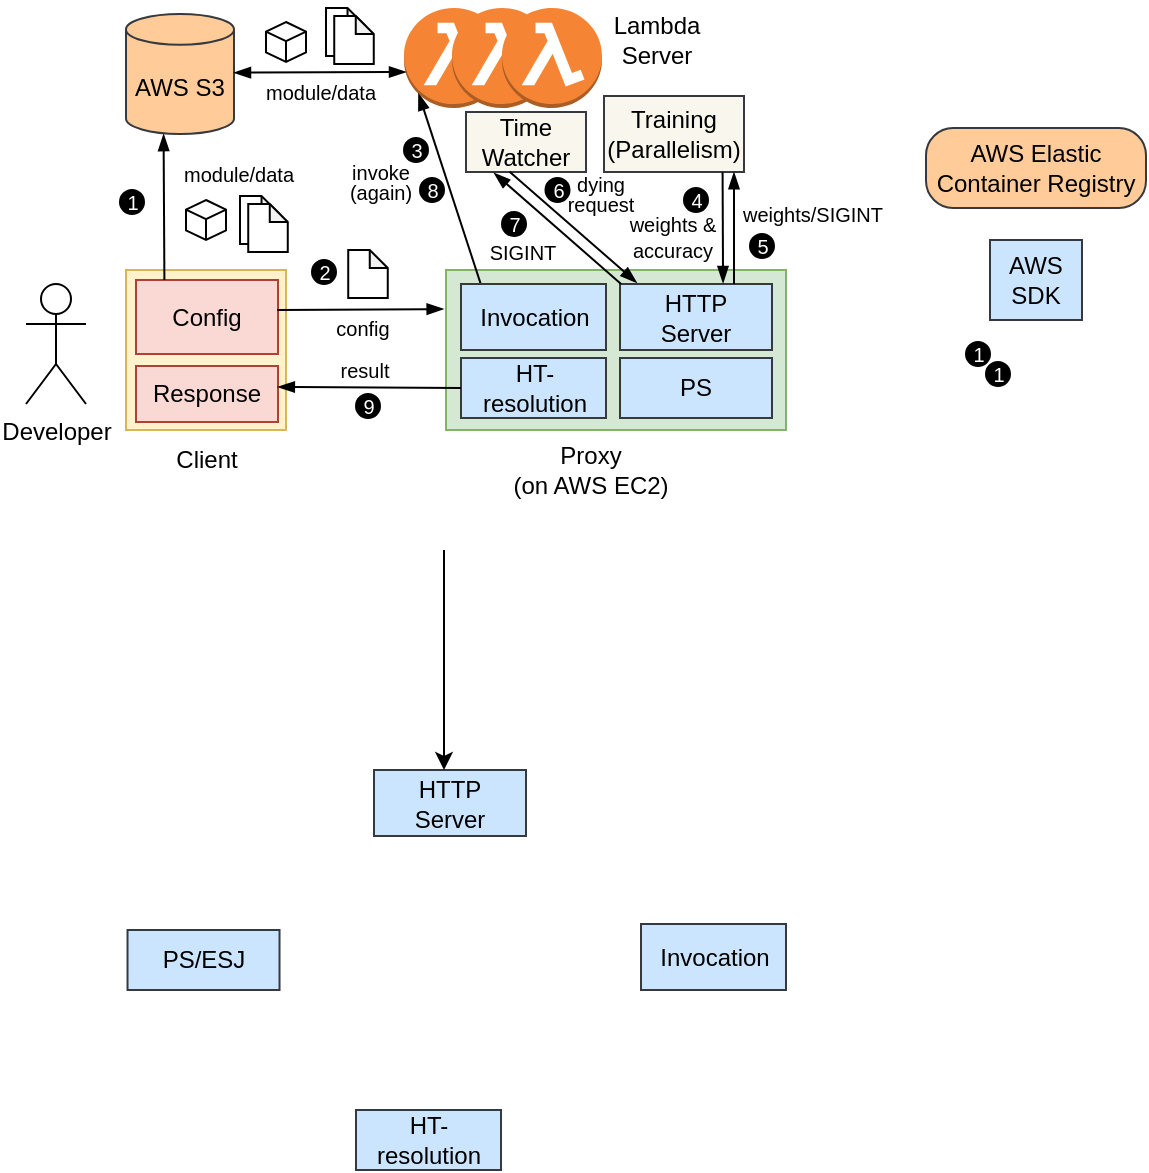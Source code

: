 <mxfile version="21.6.2" type="device">
  <diagram name="第 1 页" id="vYGmFmP2Lva24OXTDVVa">
    <mxGraphModel dx="711" dy="395" grid="1" gridSize="10" guides="1" tooltips="1" connect="1" arrows="1" fold="1" page="1" pageScale="1" pageWidth="827" pageHeight="1169" math="0" shadow="0">
      <root>
        <mxCell id="0" />
        <mxCell id="1" parent="0" />
        <mxCell id="W96TtfsmjG_kAXLoIAcG-10" value="&lt;font style=&quot;font-size: 10px;&quot;&gt;weights/SIGINT&lt;/font&gt;" style="text;html=1;align=center;verticalAlign=middle;resizable=0;points=[];autosize=1;strokeColor=none;fillColor=none;" vertex="1" parent="1">
          <mxGeometry x="498" y="197" width="90" height="30" as="geometry" />
        </mxCell>
        <mxCell id="W96TtfsmjG_kAXLoIAcG-3" value="&lt;p style=&quot;line-height: 100%;&quot;&gt;&lt;font style=&quot;font-size: 10px;&quot;&gt;weights &amp;amp; &lt;br&gt;&lt;font style=&quot;font-size: 10px;&quot;&gt;accuracy&lt;/font&gt;&lt;/font&gt;&lt;/p&gt;" style="text;html=1;align=center;verticalAlign=middle;resizable=0;points=[];autosize=1;strokeColor=none;fillColor=none;" vertex="1" parent="1">
          <mxGeometry x="438" y="193" width="70" height="60" as="geometry" />
        </mxCell>
        <mxCell id="W96TtfsmjG_kAXLoIAcG-2" value="&lt;p style=&quot;line-height: 110%;&quot;&gt;&lt;font style=&quot;font-size: 10px;&quot;&gt;SIGINT&lt;br style=&quot;font-size: 10px;&quot;&gt;&lt;/font&gt;&lt;/p&gt;" style="text;html=1;align=center;verticalAlign=middle;resizable=0;points=[];autosize=1;strokeColor=none;fillColor=none;fontSize=10;" vertex="1" parent="1">
          <mxGeometry x="367.5" y="211" width="60" height="40" as="geometry" />
        </mxCell>
        <mxCell id="PV-bu-QnKwdIhHbQrde8-3" value="&lt;p style=&quot;line-height: 100%;&quot;&gt;&lt;font style=&quot;font-size: 10px;&quot;&gt;dying&lt;br style=&quot;font-size: 10px;&quot;&gt;request&lt;br style=&quot;font-size: 10px;&quot;&gt;&lt;/font&gt;&lt;/p&gt;" style="text;html=1;align=center;verticalAlign=middle;resizable=0;points=[];autosize=1;strokeColor=none;fillColor=none;fontSize=10;" parent="1" vertex="1">
          <mxGeometry x="407" y="177" width="60" height="50" as="geometry" />
        </mxCell>
        <mxCell id="0ty1MtPIsn8DT-ruyWdK-3" value="AWS Elastic Container Registry" style="rounded=1;whiteSpace=wrap;html=1;fillColor=#ffcc99;strokeColor=#36393d;arcSize=34;" parent="1" vertex="1">
          <mxGeometry x="600" y="169" width="110" height="40" as="geometry" />
        </mxCell>
        <mxCell id="0ty1MtPIsn8DT-ruyWdK-4" value="AWS S3" style="shape=cylinder3;whiteSpace=wrap;html=1;boundedLbl=1;backgroundOutline=1;size=7.692;fillColor=#ffcc99;strokeColor=#36393d;" parent="1" vertex="1">
          <mxGeometry x="200" y="112" width="54" height="60" as="geometry" />
        </mxCell>
        <mxCell id="0ty1MtPIsn8DT-ruyWdK-6" value="" style="outlineConnect=0;dashed=0;verticalLabelPosition=bottom;verticalAlign=top;align=center;html=1;shape=mxgraph.aws3.lambda_function;fillColor=#F58534;gradientColor=none;" parent="1" vertex="1">
          <mxGeometry x="339" y="109" width="50" height="50" as="geometry" />
        </mxCell>
        <mxCell id="0ty1MtPIsn8DT-ruyWdK-8" value="" style="rounded=0;whiteSpace=wrap;html=1;fillColor=#fff2cc;strokeColor=#d6b656;" parent="1" vertex="1">
          <mxGeometry x="200" y="240" width="80" height="80" as="geometry" />
        </mxCell>
        <mxCell id="0ty1MtPIsn8DT-ruyWdK-1" value="AWS SDK" style="rounded=0;whiteSpace=wrap;html=1;fillColor=#cce5ff;strokeColor=#36393d;" parent="1" vertex="1">
          <mxGeometry x="632" y="225" width="46" height="40" as="geometry" />
        </mxCell>
        <mxCell id="0ty1MtPIsn8DT-ruyWdK-10" value="Developer" style="shape=umlActor;verticalLabelPosition=bottom;verticalAlign=top;html=1;outlineConnect=0;" parent="1" vertex="1">
          <mxGeometry x="150" y="247" width="30" height="60" as="geometry" />
        </mxCell>
        <mxCell id="0ty1MtPIsn8DT-ruyWdK-14" value="&lt;font style=&quot;font-size: 10px;&quot;&gt;module/data&lt;/font&gt;" style="text;html=1;align=center;verticalAlign=middle;resizable=0;points=[];autosize=1;strokeColor=none;fillColor=none;rotation=0;" parent="1" vertex="1">
          <mxGeometry x="216" y="177" width="80" height="30" as="geometry" />
        </mxCell>
        <mxCell id="0ty1MtPIsn8DT-ruyWdK-17" value="Client" style="text;html=1;align=center;verticalAlign=middle;resizable=0;points=[];autosize=1;strokeColor=none;fillColor=none;" parent="1" vertex="1">
          <mxGeometry x="215" y="320" width="50" height="30" as="geometry" />
        </mxCell>
        <mxCell id="0ty1MtPIsn8DT-ruyWdK-23" value="&lt;font style=&quot;font-size: 10px;&quot;&gt;config&lt;/font&gt;" style="text;html=1;align=center;verticalAlign=middle;resizable=0;points=[];autosize=1;strokeColor=none;fillColor=none;" parent="1" vertex="1">
          <mxGeometry x="293" y="254" width="50" height="30" as="geometry" />
        </mxCell>
        <mxCell id="0ty1MtPIsn8DT-ruyWdK-25" value="Config" style="rounded=0;whiteSpace=wrap;html=1;fillColor=#fad9d5;strokeColor=#ae4132;" parent="1" vertex="1">
          <mxGeometry x="205" y="245" width="71" height="37" as="geometry" />
        </mxCell>
        <mxCell id="vOYcjfGLHSD7jjnJ-SRt-3" value="" style="endArrow=blockThin;html=1;rounded=0;exitX=0.2;exitY=0;exitDx=0;exitDy=0;exitPerimeter=0;entryX=0.348;entryY=1.001;entryDx=0;entryDy=0;entryPerimeter=0;endFill=1;" parent="1" source="0ty1MtPIsn8DT-ruyWdK-25" target="0ty1MtPIsn8DT-ruyWdK-4" edge="1">
          <mxGeometry width="50" height="50" relative="1" as="geometry">
            <mxPoint x="219.71" y="236" as="sourcePoint" />
            <mxPoint x="220" y="171" as="targetPoint" />
          </mxGeometry>
        </mxCell>
        <mxCell id="vOYcjfGLHSD7jjnJ-SRt-5" value="" style="endArrow=blockThin;startArrow=blockThin;html=1;rounded=0;exitX=0.973;exitY=0.444;exitDx=0;exitDy=0;exitPerimeter=0;endFill=1;startFill=1;" parent="1" edge="1">
          <mxGeometry width="50" height="50" relative="1" as="geometry">
            <mxPoint x="254.002" y="141.32" as="sourcePoint" />
            <mxPoint x="340" y="141" as="targetPoint" />
          </mxGeometry>
        </mxCell>
        <mxCell id="vOYcjfGLHSD7jjnJ-SRt-11" value="" style="html=1;shape=mxgraph.basic.isocube;isoAngle=15;" parent="1" vertex="1">
          <mxGeometry x="270" y="116" width="20" height="20" as="geometry" />
        </mxCell>
        <mxCell id="vOYcjfGLHSD7jjnJ-SRt-12" value="" style="group" parent="1" vertex="1" connectable="0">
          <mxGeometry x="300" y="109" width="28" height="32" as="geometry" />
        </mxCell>
        <mxCell id="vOYcjfGLHSD7jjnJ-SRt-13" value="" style="shape=note;whiteSpace=wrap;html=1;backgroundOutline=1;darkOpacity=0.05;size=9;" parent="vOYcjfGLHSD7jjnJ-SRt-12" vertex="1">
          <mxGeometry width="19.765" height="24" as="geometry" />
        </mxCell>
        <mxCell id="vOYcjfGLHSD7jjnJ-SRt-14" value="" style="shape=note;whiteSpace=wrap;html=1;backgroundOutline=1;darkOpacity=0.05;size=9;" parent="vOYcjfGLHSD7jjnJ-SRt-12" vertex="1">
          <mxGeometry x="4.118" y="4" width="19.765" height="24" as="geometry" />
        </mxCell>
        <mxCell id="vOYcjfGLHSD7jjnJ-SRt-23" value="" style="endArrow=blockThin;html=1;rounded=0;exitX=0.996;exitY=0.406;exitDx=0;exitDy=0;entryX=-0.007;entryY=0.244;entryDx=0;entryDy=0;exitPerimeter=0;endFill=1;entryPerimeter=0;" parent="1" source="0ty1MtPIsn8DT-ruyWdK-25" target="vOYcjfGLHSD7jjnJ-SRt-28" edge="1">
          <mxGeometry width="50" height="50" relative="1" as="geometry">
            <mxPoint x="300" y="300" as="sourcePoint" />
            <mxPoint x="360" y="257" as="targetPoint" />
          </mxGeometry>
        </mxCell>
        <mxCell id="vOYcjfGLHSD7jjnJ-SRt-24" value="Proxy&lt;br&gt;(on AWS EC2)" style="text;html=1;align=center;verticalAlign=middle;resizable=0;points=[];autosize=1;strokeColor=none;fillColor=none;" parent="1" vertex="1">
          <mxGeometry x="382" y="320" width="100" height="40" as="geometry" />
        </mxCell>
        <mxCell id="vOYcjfGLHSD7jjnJ-SRt-25" value="" style="outlineConnect=0;dashed=0;verticalLabelPosition=bottom;verticalAlign=top;align=center;html=1;shape=mxgraph.aws3.lambda_function;fillColor=#F58534;gradientColor=none;" parent="1" vertex="1">
          <mxGeometry x="363" y="109" width="50" height="50" as="geometry" />
        </mxCell>
        <mxCell id="vOYcjfGLHSD7jjnJ-SRt-26" value="" style="outlineConnect=0;dashed=0;verticalLabelPosition=bottom;verticalAlign=top;align=center;html=1;shape=mxgraph.aws3.lambda_function;fillColor=#F58534;gradientColor=none;" parent="1" vertex="1">
          <mxGeometry x="388" y="109" width="50" height="50" as="geometry" />
        </mxCell>
        <mxCell id="vOYcjfGLHSD7jjnJ-SRt-28" value="" style="rounded=0;whiteSpace=wrap;html=1;fillColor=#d5e8d4;strokeColor=#82b366;" parent="1" vertex="1">
          <mxGeometry x="360" y="240" width="170" height="80" as="geometry" />
        </mxCell>
        <mxCell id="vOYcjfGLHSD7jjnJ-SRt-27" value="HTTP&lt;br&gt;Server" style="rounded=0;whiteSpace=wrap;html=1;fillColor=#cce5ff;strokeColor=#36393d;" parent="1" vertex="1">
          <mxGeometry x="447" y="247" width="76" height="33" as="geometry" />
        </mxCell>
        <mxCell id="vOYcjfGLHSD7jjnJ-SRt-30" value="Time Watcher" style="rounded=0;whiteSpace=wrap;html=1;fillColor=#f9f7ed;strokeColor=#36393d;" parent="1" vertex="1">
          <mxGeometry x="370" y="161" width="60" height="30" as="geometry" />
        </mxCell>
        <mxCell id="vOYcjfGLHSD7jjnJ-SRt-31" value="Training&lt;br&gt;(Parallelism)" style="rounded=0;whiteSpace=wrap;html=1;fillColor=#f9f7ed;strokeColor=#36393d;" parent="1" vertex="1">
          <mxGeometry x="439" y="153" width="70" height="38" as="geometry" />
        </mxCell>
        <mxCell id="vOYcjfGLHSD7jjnJ-SRt-33" value="" style="endArrow=none;startArrow=blockThin;html=1;rounded=0;entryX=0.847;entryY=1.002;entryDx=0;entryDy=0;endFill=0;startFill=1;exitX=0.678;exitY=-0.014;exitDx=0;exitDy=0;exitPerimeter=0;entryPerimeter=0;" parent="1" source="vOYcjfGLHSD7jjnJ-SRt-27" target="vOYcjfGLHSD7jjnJ-SRt-31" edge="1">
          <mxGeometry width="50" height="50" relative="1" as="geometry">
            <mxPoint x="497.998" y="247.004" as="sourcePoint" />
            <mxPoint x="498.5" y="190.278" as="targetPoint" />
          </mxGeometry>
        </mxCell>
        <mxCell id="neycpDrNxqpwpsXbRo6l-1" style="rounded=0;orthogonalLoop=1;jettySize=auto;html=1;exitX=0.133;exitY=0.945;exitDx=0;exitDy=0;entryX=0.145;entryY=0.855;entryDx=0;entryDy=0;entryPerimeter=0;endArrow=blockThin;endFill=1;exitPerimeter=0;" parent="1" edge="1">
          <mxGeometry relative="1" as="geometry">
            <mxPoint x="377.31" y="246.8" as="sourcePoint" />
            <mxPoint x="346.25" y="151.75" as="targetPoint" />
          </mxGeometry>
        </mxCell>
        <mxCell id="vOYcjfGLHSD7jjnJ-SRt-34" value="Invocation" style="rounded=0;whiteSpace=wrap;html=1;fillColor=#cce5ff;strokeColor=#36393d;" parent="1" vertex="1">
          <mxGeometry x="367.5" y="247" width="72.5" height="33" as="geometry" />
        </mxCell>
        <mxCell id="vOYcjfGLHSD7jjnJ-SRt-39" value="&lt;p style=&quot;line-height: 100%; font-size: 10px;&quot;&gt;&lt;font style=&quot;font-size: 10px;&quot;&gt;invoke&lt;br style=&quot;font-size: 10px;&quot;&gt;(again)&lt;/font&gt;&lt;/p&gt;" style="text;html=1;align=center;verticalAlign=middle;resizable=0;points=[];autosize=1;strokeColor=none;fillColor=none;rotation=0;fontSize=10;" parent="1" vertex="1">
          <mxGeometry x="302" y="171" width="50" height="50" as="geometry" />
        </mxCell>
        <mxCell id="vOYcjfGLHSD7jjnJ-SRt-40" value="HT-resolution" style="rounded=0;whiteSpace=wrap;html=1;fillColor=#cce5ff;strokeColor=#36393d;" parent="1" vertex="1">
          <mxGeometry x="367.5" y="284" width="72.5" height="30" as="geometry" />
        </mxCell>
        <mxCell id="vOYcjfGLHSD7jjnJ-SRt-41" value="Response" style="rounded=0;whiteSpace=wrap;html=1;fillColor=#fad9d5;strokeColor=#ae4132;" parent="1" vertex="1">
          <mxGeometry x="205" y="288" width="71" height="28" as="geometry" />
        </mxCell>
        <mxCell id="vOYcjfGLHSD7jjnJ-SRt-42" value="Lambda&lt;br&gt;Server" style="text;html=1;align=center;verticalAlign=middle;resizable=0;points=[];autosize=1;strokeColor=none;fillColor=none;" parent="1" vertex="1">
          <mxGeometry x="430" y="105" width="70" height="40" as="geometry" />
        </mxCell>
        <mxCell id="vOYcjfGLHSD7jjnJ-SRt-44" value="" style="endArrow=blockThin;html=1;rounded=0;exitX=0;exitY=0.5;exitDx=0;exitDy=0;entryX=0.999;entryY=0.374;entryDx=0;entryDy=0;endFill=1;entryPerimeter=0;" parent="1" source="vOYcjfGLHSD7jjnJ-SRt-40" target="vOYcjfGLHSD7jjnJ-SRt-41" edge="1">
          <mxGeometry width="50" height="50" relative="1" as="geometry">
            <mxPoint x="367.5" y="296" as="sourcePoint" />
            <mxPoint x="277" y="299.0" as="targetPoint" />
          </mxGeometry>
        </mxCell>
        <mxCell id="neycpDrNxqpwpsXbRo6l-3" value="" style="html=1;shape=mxgraph.basic.isocube;isoAngle=15;" parent="1" vertex="1">
          <mxGeometry x="230" y="205" width="20" height="20" as="geometry" />
        </mxCell>
        <mxCell id="neycpDrNxqpwpsXbRo6l-7" value="1" style="verticalLabelPosition=middle;verticalAlign=middle;html=1;shape=mxgraph.flowchart.on-page_reference;fillColor=#000000;labelPosition=center;align=center;fontColor=#FFFFFF;fontSize=10;" parent="1" vertex="1">
          <mxGeometry x="197" y="200" width="12" height="12" as="geometry" />
        </mxCell>
        <mxCell id="neycpDrNxqpwpsXbRo6l-8" value="2" style="verticalLabelPosition=middle;verticalAlign=middle;html=1;shape=mxgraph.flowchart.on-page_reference;fillColor=#000000;labelPosition=center;align=center;fontColor=#FFFFFF;fontSize=10;" parent="1" vertex="1">
          <mxGeometry x="293" y="235" width="12" height="12" as="geometry" />
        </mxCell>
        <mxCell id="neycpDrNxqpwpsXbRo6l-10" value="3" style="verticalLabelPosition=middle;verticalAlign=middle;html=1;shape=mxgraph.flowchart.on-page_reference;fillColor=#000000;labelPosition=center;align=center;fontColor=#FFFFFF;fontSize=10;" parent="1" vertex="1">
          <mxGeometry x="339" y="174" width="12" height="12" as="geometry" />
        </mxCell>
        <mxCell id="neycpDrNxqpwpsXbRo6l-11" value="&lt;p style=&quot;line-height: 100%;&quot;&gt;1&lt;/p&gt;" style="verticalLabelPosition=middle;verticalAlign=middle;html=1;shape=mxgraph.flowchart.on-page_reference;fillColor=#000000;labelPosition=center;align=center;fontColor=#FFFFFF;fontSize=10;" parent="1" vertex="1">
          <mxGeometry x="620" y="276" width="12" height="12" as="geometry" />
        </mxCell>
        <mxCell id="neycpDrNxqpwpsXbRo6l-12" value="1" style="verticalLabelPosition=middle;verticalAlign=middle;html=1;shape=mxgraph.flowchart.on-page_reference;fillColor=#000000;labelPosition=center;align=center;fontColor=#FFFFFF;fontSize=10;" parent="1" vertex="1">
          <mxGeometry x="630" y="286" width="12" height="12" as="geometry" />
        </mxCell>
        <mxCell id="neycpDrNxqpwpsXbRo6l-15" value="4" style="verticalLabelPosition=middle;verticalAlign=middle;html=1;shape=mxgraph.flowchart.on-page_reference;fillColor=#000000;labelPosition=center;align=center;fontColor=#FFFFFF;fontSize=10;" parent="1" vertex="1">
          <mxGeometry x="479" y="199" width="12" height="12" as="geometry" />
        </mxCell>
        <mxCell id="neycpDrNxqpwpsXbRo6l-16" value="6" style="verticalLabelPosition=middle;verticalAlign=middle;html=1;shape=mxgraph.flowchart.on-page_reference;fillColor=#000000;labelPosition=center;align=center;fontColor=#FFFFFF;fontSize=10;" parent="1" vertex="1">
          <mxGeometry x="409.75" y="194" width="12" height="12" as="geometry" />
        </mxCell>
        <mxCell id="neycpDrNxqpwpsXbRo6l-18" value="8" style="verticalLabelPosition=middle;verticalAlign=middle;html=1;shape=mxgraph.flowchart.on-page_reference;fillColor=#000000;labelPosition=center;align=center;fontColor=#FFFFFF;fontSize=10;" parent="1" vertex="1">
          <mxGeometry x="347" y="194" width="12" height="12" as="geometry" />
        </mxCell>
        <mxCell id="neycpDrNxqpwpsXbRo6l-20" value="9" style="verticalLabelPosition=middle;verticalAlign=middle;html=1;shape=mxgraph.flowchart.on-page_reference;fillColor=#000000;labelPosition=center;align=center;fontColor=#FFFFFF;fontSize=10;" parent="1" vertex="1">
          <mxGeometry x="315" y="302" width="12" height="12" as="geometry" />
        </mxCell>
        <mxCell id="neycpDrNxqpwpsXbRo6l-21" value="&lt;font style=&quot;font-size: 10px;&quot;&gt;module/data&lt;/font&gt;" style="text;html=1;align=center;verticalAlign=middle;resizable=0;points=[];autosize=1;strokeColor=none;fillColor=none;" parent="1" vertex="1">
          <mxGeometry x="257" y="136" width="80" height="30" as="geometry" />
        </mxCell>
        <mxCell id="PV-bu-QnKwdIhHbQrde8-4" value="" style="endArrow=blockThin;html=1;rounded=0;exitX=0.33;exitY=0.994;exitDx=0;exitDy=0;exitPerimeter=0;entryX=0.084;entryY=-0.019;entryDx=0;entryDy=0;entryPerimeter=0;endFill=1;startArrow=none;startFill=0;" parent="1" edge="1">
          <mxGeometry width="50" height="50" relative="1" as="geometry">
            <mxPoint x="391.8" y="190.82" as="sourcePoint" />
            <mxPoint x="455.384" y="246.373" as="targetPoint" />
          </mxGeometry>
        </mxCell>
        <mxCell id="PV-bu-QnKwdIhHbQrde8-5" value="PS" style="rounded=0;whiteSpace=wrap;html=1;fillColor=#cce5ff;strokeColor=#36393d;" parent="1" vertex="1">
          <mxGeometry x="447" y="284" width="76" height="30" as="geometry" />
        </mxCell>
        <mxCell id="PV-bu-QnKwdIhHbQrde8-6" value="&lt;font style=&quot;font-size: 10px;&quot;&gt;result&lt;/font&gt;" style="text;html=1;align=center;verticalAlign=middle;resizable=0;points=[];autosize=1;strokeColor=none;fillColor=none;" parent="1" vertex="1">
          <mxGeometry x="294" y="275" width="50" height="30" as="geometry" />
        </mxCell>
        <mxCell id="W96TtfsmjG_kAXLoIAcG-1" value="7" style="verticalLabelPosition=middle;verticalAlign=middle;html=1;shape=mxgraph.flowchart.on-page_reference;fillColor=#000000;labelPosition=center;align=center;fontColor=#FFFFFF;fontSize=10;" vertex="1" parent="1">
          <mxGeometry x="388" y="211" width="12" height="12" as="geometry" />
        </mxCell>
        <mxCell id="W96TtfsmjG_kAXLoIAcG-5" value="" style="endArrow=none;html=1;rounded=0;exitX=0.33;exitY=0.994;exitDx=0;exitDy=0;exitPerimeter=0;entryX=0.084;entryY=-0.019;entryDx=0;entryDy=0;entryPerimeter=0;endFill=0;startArrow=blockThin;startFill=1;" edge="1" parent="1">
          <mxGeometry width="50" height="50" relative="1" as="geometry">
            <mxPoint x="383.96" y="191.45" as="sourcePoint" />
            <mxPoint x="447.544" y="247.003" as="targetPoint" />
          </mxGeometry>
        </mxCell>
        <mxCell id="W96TtfsmjG_kAXLoIAcG-6" value="" style="endArrow=blockThin;startArrow=none;html=1;rounded=0;endFill=1;startFill=0;exitX=0.578;exitY=-0.002;exitDx=0;exitDy=0;exitPerimeter=0;" edge="1" parent="1">
          <mxGeometry width="50" height="50" relative="1" as="geometry">
            <mxPoint x="503.998" y="247.004" as="sourcePoint" />
            <mxPoint x="504" y="191.11" as="targetPoint" />
          </mxGeometry>
        </mxCell>
        <mxCell id="W96TtfsmjG_kAXLoIAcG-9" value="5" style="verticalLabelPosition=middle;verticalAlign=middle;html=1;shape=mxgraph.flowchart.on-page_reference;fillColor=#000000;labelPosition=center;align=center;fontColor=#FFFFFF;fontSize=10;" vertex="1" parent="1">
          <mxGeometry x="512" y="222" width="12" height="12" as="geometry" />
        </mxCell>
        <mxCell id="0ty1MtPIsn8DT-ruyWdK-20" value="" style="shape=note;whiteSpace=wrap;html=1;backgroundOutline=1;darkOpacity=0.05;size=9;" parent="1" vertex="1">
          <mxGeometry x="311.115" y="230" width="19.765" height="24" as="geometry" />
        </mxCell>
        <mxCell id="0ty1MtPIsn8DT-ruyWdK-18" value="" style="shape=note;whiteSpace=wrap;html=1;backgroundOutline=1;darkOpacity=0.05;size=9;" parent="1" vertex="1">
          <mxGeometry x="257" y="203" width="19.765" height="24" as="geometry" />
        </mxCell>
        <mxCell id="0ty1MtPIsn8DT-ruyWdK-19" value="" style="shape=note;whiteSpace=wrap;html=1;backgroundOutline=1;darkOpacity=0.05;size=9;" parent="1" vertex="1">
          <mxGeometry x="261.118" y="207" width="19.765" height="24" as="geometry" />
        </mxCell>
        <mxCell id="W96TtfsmjG_kAXLoIAcG-11" value="HTTP&lt;br&gt;Server" style="rounded=0;whiteSpace=wrap;html=1;fillColor=#cce5ff;strokeColor=#36393d;" vertex="1" parent="1">
          <mxGeometry x="324" y="490" width="76" height="33" as="geometry" />
        </mxCell>
        <mxCell id="W96TtfsmjG_kAXLoIAcG-12" value="Invocation" style="rounded=0;whiteSpace=wrap;html=1;fillColor=#cce5ff;strokeColor=#36393d;" vertex="1" parent="1">
          <mxGeometry x="457.5" y="567" width="72.5" height="33" as="geometry" />
        </mxCell>
        <mxCell id="W96TtfsmjG_kAXLoIAcG-13" value="HT-resolution" style="rounded=0;whiteSpace=wrap;html=1;fillColor=#cce5ff;strokeColor=#36393d;" vertex="1" parent="1">
          <mxGeometry x="315" y="660" width="72.5" height="30" as="geometry" />
        </mxCell>
        <mxCell id="W96TtfsmjG_kAXLoIAcG-14" value="PS/ESJ" style="rounded=0;whiteSpace=wrap;html=1;fillColor=#cce5ff;strokeColor=#36393d;" vertex="1" parent="1">
          <mxGeometry x="200.76" y="570" width="76" height="30" as="geometry" />
        </mxCell>
        <mxCell id="W96TtfsmjG_kAXLoIAcG-15" value="" style="endArrow=classic;html=1;rounded=0;" edge="1" parent="1">
          <mxGeometry width="50" height="50" relative="1" as="geometry">
            <mxPoint x="359" y="380" as="sourcePoint" />
            <mxPoint x="359" y="490" as="targetPoint" />
          </mxGeometry>
        </mxCell>
      </root>
    </mxGraphModel>
  </diagram>
</mxfile>
